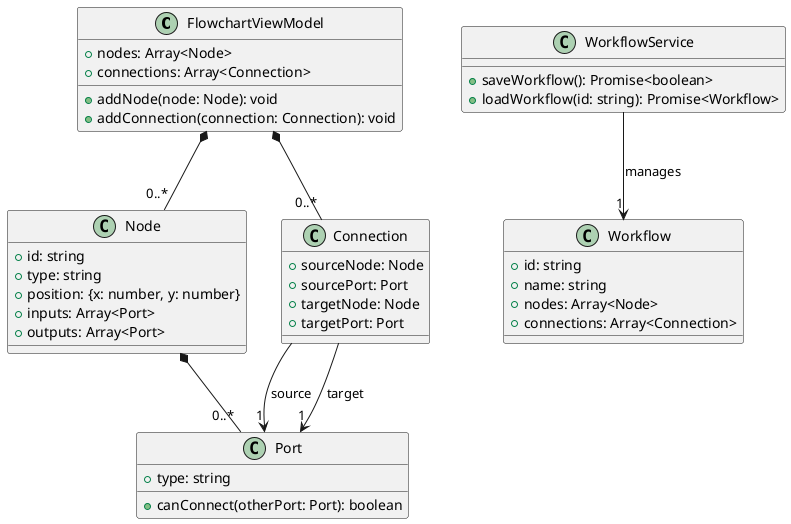 @startuml Workflow Designer - Minimal Class Diagram

' Core classes
class FlowchartViewModel {
  +nodes: Array<Node>
  +connections: Array<Connection>
  +addNode(node: Node): void
  +addConnection(connection: Connection): void
}

class Node {
  +id: string
  +type: string
  +position: {x: number, y: number}
  +inputs: Array<Port>
  +outputs: Array<Port>
}

class Connection {
  +sourceNode: Node
  +sourcePort: Port
  +targetNode: Node
  +targetPort: Port
}

class Port {
  +type: string
  +canConnect(otherPort: Port): boolean
}

' Essential service
class WorkflowService {
  +saveWorkflow(): Promise<boolean>
  +loadWorkflow(id: string): Promise<Workflow>
}

' Main data model
class Workflow {
  +id: string
  +name: string
  +nodes: Array<Node>
  +connections: Array<Connection>
}

' Key relationships
FlowchartViewModel *-- "0..*" Node
FlowchartViewModel *-- "0..*" Connection
Node *-- "0..*" Port
Connection --> "1" Port: source
Connection --> "1" Port: target
WorkflowService --> "1" Workflow: manages

@enduml